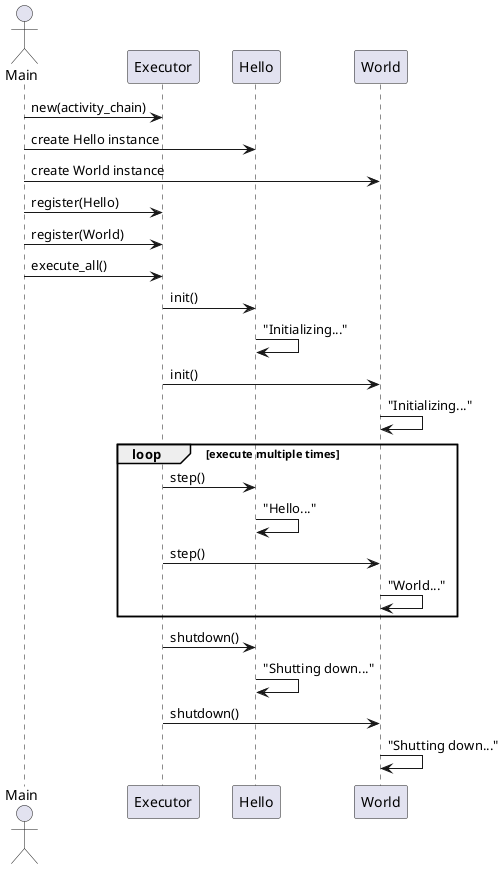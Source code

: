 @startuml
actor Main
participant Executor
participant Hello

Main -> Executor : new(activity_chain)
Main -> Hello : create Hello instance
Main -> World : create World instance
Main -> Executor : register(Hello)
Main -> Executor : register(World)
Main -> Executor : execute_all()
Executor -> Hello : init()
Hello -> Hello : "Initializing..."
Executor -> World : init()
World -> World : "Initializing..."
loop execute multiple times
    Executor -> Hello : step()
    Hello -> Hello : "Hello..."
    Executor -> World : step()
    World -> World : "World..."
end loop
Executor -> Hello : shutdown()
Hello -> Hello : "Shutting down..."
Executor -> World : shutdown()
World -> World : "Shutting down..."

@enduml

